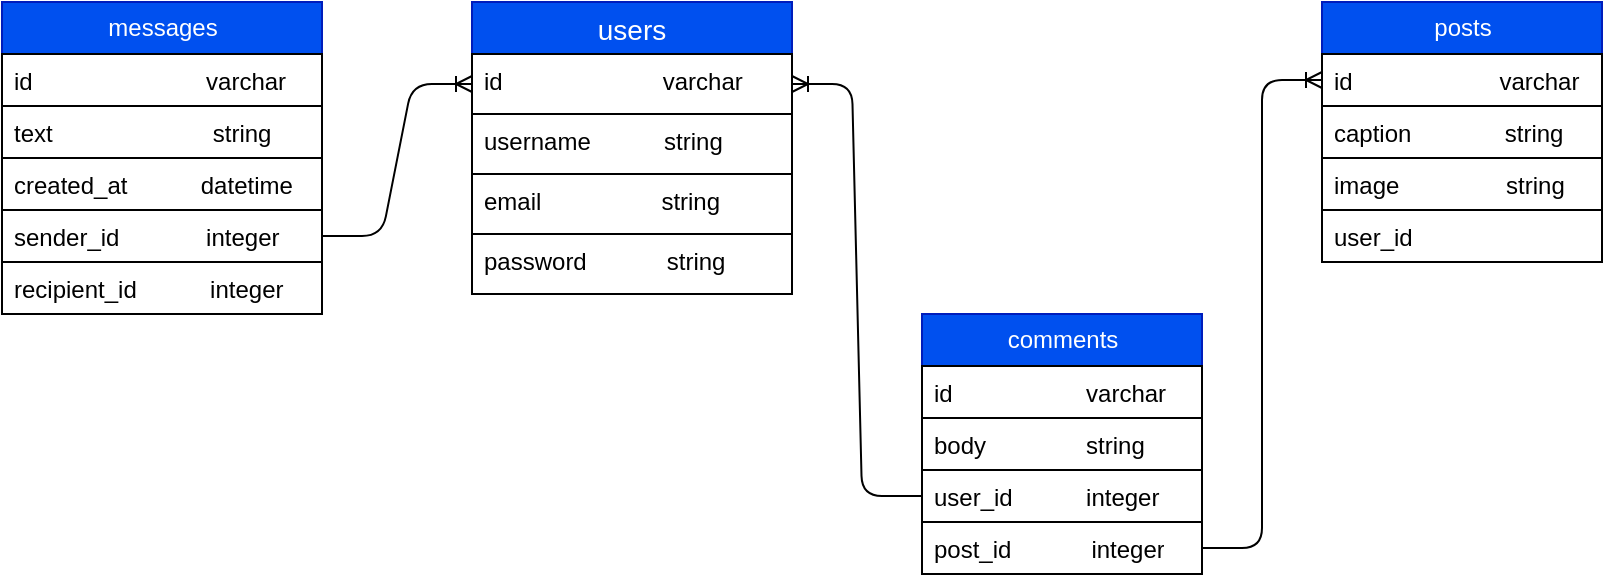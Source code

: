 <mxfile>
    <diagram id="q4yLTsNDpciixKZXwt8E" name="Page-1">
        <mxGraphModel dx="662" dy="384" grid="1" gridSize="10" guides="1" tooltips="1" connect="1" arrows="1" fold="1" page="1" pageScale="1" pageWidth="850" pageHeight="1100" background="none" math="0" shadow="0">
            <root>
                <mxCell id="0"/>
                <mxCell id="1" parent="0"/>
                <mxCell id="62" value="users" style="swimlane;fontStyle=0;childLayout=stackLayout;horizontal=1;startSize=26;horizontalStack=0;resizeParent=1;resizeParentMax=0;resizeLast=0;collapsible=1;marginBottom=0;align=center;fontSize=14;rounded=0;sketch=0;fillColor=#0050ef;fontColor=#ffffff;strokeColor=#001DBC;" parent="1" vertex="1">
                    <mxGeometry x="265" y="80" width="160" height="146" as="geometry"/>
                </mxCell>
                <mxCell id="63" value="id                        varchar" style="text;strokeColor=default;fillColor=none;spacingLeft=4;spacingRight=4;overflow=hidden;rotatable=0;points=[[0,0.5],[1,0.5]];portConstraint=eastwest;fontSize=12;rounded=0;sketch=0;" parent="62" vertex="1">
                    <mxGeometry y="26" width="160" height="30" as="geometry"/>
                </mxCell>
                <mxCell id="64" value="username           string" style="text;strokeColor=default;fillColor=none;spacingLeft=4;spacingRight=4;overflow=hidden;rotatable=0;points=[[0,0.5],[1,0.5]];portConstraint=eastwest;fontSize=12;rounded=0;sketch=0;" parent="62" vertex="1">
                    <mxGeometry y="56" width="160" height="30" as="geometry"/>
                </mxCell>
                <mxCell id="65" value="email                  string" style="text;strokeColor=default;fillColor=none;spacingLeft=4;spacingRight=4;overflow=hidden;rotatable=0;points=[[0,0.5],[1,0.5]];portConstraint=eastwest;fontSize=12;rounded=0;sketch=0;" parent="62" vertex="1">
                    <mxGeometry y="86" width="160" height="30" as="geometry"/>
                </mxCell>
                <mxCell id="66" value="password            string" style="text;strokeColor=default;fillColor=none;spacingLeft=4;spacingRight=4;overflow=hidden;rotatable=0;points=[[0,0.5],[1,0.5]];portConstraint=eastwest;fontSize=12;rounded=0;sketch=0;" parent="62" vertex="1">
                    <mxGeometry y="116" width="160" height="30" as="geometry"/>
                </mxCell>
                <mxCell id="80" style="edgeStyle=none;html=1;exitX=1;exitY=0.25;exitDx=0;exitDy=0;" parent="62" source="62" target="63" edge="1">
                    <mxGeometry relative="1" as="geometry"/>
                </mxCell>
                <mxCell id="68" value="messages" style="swimlane;fontStyle=0;childLayout=stackLayout;horizontal=1;startSize=26;fillColor=#0050ef;horizontalStack=0;resizeParent=1;resizeParentMax=0;resizeLast=0;collapsible=1;marginBottom=0;html=1;rounded=0;sketch=0;fontColor=#ffffff;strokeColor=#001DBC;" parent="1" vertex="1">
                    <mxGeometry x="30" y="80" width="160" height="156" as="geometry"/>
                </mxCell>
                <mxCell id="69" value="id&amp;nbsp; &amp;nbsp; &amp;nbsp; &amp;nbsp; &amp;nbsp; &amp;nbsp; &amp;nbsp; &amp;nbsp; &amp;nbsp; &amp;nbsp; &amp;nbsp; &amp;nbsp; &amp;nbsp; varchar" style="text;strokeColor=default;fillColor=none;align=left;verticalAlign=top;spacingLeft=4;spacingRight=4;overflow=hidden;rotatable=0;points=[[0,0.5],[1,0.5]];portConstraint=eastwest;whiteSpace=wrap;html=1;rounded=0;sketch=0;" parent="68" vertex="1">
                    <mxGeometry y="26" width="160" height="26" as="geometry"/>
                </mxCell>
                <mxCell id="70" value="text&amp;nbsp; &amp;nbsp; &amp;nbsp; &amp;nbsp; &amp;nbsp; &amp;nbsp; &amp;nbsp; &amp;nbsp; &amp;nbsp; &amp;nbsp; &amp;nbsp; &amp;nbsp; string" style="text;strokeColor=default;fillColor=none;align=left;verticalAlign=top;spacingLeft=4;spacingRight=4;overflow=hidden;rotatable=0;points=[[0,0.5],[1,0.5]];portConstraint=eastwest;whiteSpace=wrap;html=1;rounded=0;sketch=0;" parent="68" vertex="1">
                    <mxGeometry y="52" width="160" height="26" as="geometry"/>
                </mxCell>
                <mxCell id="71" value="created_at&amp;nbsp; &amp;nbsp; &amp;nbsp; &amp;nbsp; &amp;nbsp; &amp;nbsp;datetime" style="text;strokeColor=default;fillColor=none;align=left;verticalAlign=top;spacingLeft=4;spacingRight=4;overflow=hidden;rotatable=0;points=[[0,0.5],[1,0.5]];portConstraint=eastwest;whiteSpace=wrap;html=1;rounded=0;sketch=0;" parent="68" vertex="1">
                    <mxGeometry y="78" width="160" height="26" as="geometry"/>
                </mxCell>
                <mxCell id="85" value="sender_id&amp;nbsp; &amp;nbsp; &amp;nbsp; &amp;nbsp; &amp;nbsp; &amp;nbsp; &amp;nbsp;integer" style="text;strokeColor=default;fillColor=none;align=left;verticalAlign=top;spacingLeft=4;spacingRight=4;overflow=hidden;rotatable=0;points=[[0,0.5],[1,0.5]];portConstraint=eastwest;whiteSpace=wrap;html=1;rounded=0;sketch=0;" parent="68" vertex="1">
                    <mxGeometry y="104" width="160" height="26" as="geometry"/>
                </mxCell>
                <mxCell id="86" value="recipient_id&amp;nbsp; &amp;nbsp; &amp;nbsp; &amp;nbsp; &amp;nbsp; &amp;nbsp;integer" style="text;strokeColor=default;fillColor=none;align=left;verticalAlign=top;spacingLeft=4;spacingRight=4;overflow=hidden;rotatable=0;points=[[0,0.5],[1,0.5]];portConstraint=eastwest;whiteSpace=wrap;html=1;rounded=0;sketch=0;" parent="68" vertex="1">
                    <mxGeometry y="130" width="160" height="26" as="geometry"/>
                </mxCell>
                <mxCell id="72" value="posts" style="swimlane;fontStyle=0;childLayout=stackLayout;horizontal=1;startSize=26;fillColor=#0050ef;horizontalStack=0;resizeParent=1;resizeParentMax=0;resizeLast=0;collapsible=1;marginBottom=0;html=1;rounded=0;sketch=0;fontColor=#ffffff;strokeColor=#001DBC;" parent="1" vertex="1">
                    <mxGeometry x="690" y="80" width="140" height="130" as="geometry"/>
                </mxCell>
                <mxCell id="73" value="id&amp;nbsp; &amp;nbsp; &amp;nbsp; &amp;nbsp; &amp;nbsp; &amp;nbsp; &amp;nbsp; &amp;nbsp; &amp;nbsp; &amp;nbsp; &amp;nbsp; varchar" style="text;strokeColor=default;fillColor=none;align=left;verticalAlign=top;spacingLeft=4;spacingRight=4;overflow=hidden;rotatable=0;points=[[0,0.5],[1,0.5]];portConstraint=eastwest;whiteSpace=wrap;html=1;rounded=0;sketch=0;" parent="72" vertex="1">
                    <mxGeometry y="26" width="140" height="26" as="geometry"/>
                </mxCell>
                <mxCell id="74" value="caption&amp;nbsp; &amp;nbsp; &amp;nbsp; &amp;nbsp; &amp;nbsp; &amp;nbsp; &amp;nbsp; string" style="text;strokeColor=default;fillColor=none;align=left;verticalAlign=top;spacingLeft=4;spacingRight=4;overflow=hidden;rotatable=0;points=[[0,0.5],[1,0.5]];portConstraint=eastwest;whiteSpace=wrap;html=1;rounded=0;sketch=0;" parent="72" vertex="1">
                    <mxGeometry y="52" width="140" height="26" as="geometry"/>
                </mxCell>
                <mxCell id="75" value="image&amp;nbsp; &amp;nbsp; &amp;nbsp; &amp;nbsp; &amp;nbsp; &amp;nbsp; &amp;nbsp; &amp;nbsp; string" style="text;strokeColor=default;fillColor=none;align=left;verticalAlign=top;spacingLeft=4;spacingRight=4;overflow=hidden;rotatable=0;points=[[0,0.5],[1,0.5]];portConstraint=eastwest;whiteSpace=wrap;html=1;rounded=0;sketch=0;" parent="72" vertex="1">
                    <mxGeometry y="78" width="140" height="26" as="geometry"/>
                </mxCell>
                <mxCell id="81" value="user_id" style="text;strokeColor=default;fillColor=none;align=left;verticalAlign=top;spacingLeft=4;spacingRight=4;overflow=hidden;rotatable=0;points=[[0,0.5],[1,0.5]];portConstraint=eastwest;whiteSpace=wrap;html=1;rounded=0;sketch=0;" parent="72" vertex="1">
                    <mxGeometry y="104" width="140" height="26" as="geometry"/>
                </mxCell>
                <mxCell id="76" value="comments" style="swimlane;fontStyle=0;childLayout=stackLayout;horizontal=1;startSize=26;fillColor=#0050ef;horizontalStack=0;resizeParent=1;resizeParentMax=0;resizeLast=0;collapsible=1;marginBottom=0;html=1;rounded=0;sketch=0;fontColor=#ffffff;strokeColor=#001DBC;" parent="1" vertex="1">
                    <mxGeometry x="490" y="236" width="140" height="130" as="geometry"/>
                </mxCell>
                <mxCell id="77" value="id&amp;nbsp; &amp;nbsp; &amp;nbsp; &amp;nbsp; &amp;nbsp; &amp;nbsp; &amp;nbsp; &amp;nbsp; &amp;nbsp; &amp;nbsp; varchar" style="text;strokeColor=default;fillColor=none;align=left;verticalAlign=top;spacingLeft=4;spacingRight=4;overflow=hidden;rotatable=0;points=[[0,0.5],[1,0.5]];portConstraint=eastwest;whiteSpace=wrap;html=1;rounded=0;sketch=0;" parent="76" vertex="1">
                    <mxGeometry y="26" width="140" height="26" as="geometry"/>
                </mxCell>
                <mxCell id="78" value="body&amp;nbsp; &amp;nbsp; &amp;nbsp; &amp;nbsp; &amp;nbsp; &amp;nbsp; &amp;nbsp; &amp;nbsp;string" style="text;strokeColor=default;fillColor=none;align=left;verticalAlign=top;spacingLeft=4;spacingRight=4;overflow=hidden;rotatable=0;points=[[0,0.5],[1,0.5]];portConstraint=eastwest;whiteSpace=wrap;html=1;rounded=0;sketch=0;" parent="76" vertex="1">
                    <mxGeometry y="52" width="140" height="26" as="geometry"/>
                </mxCell>
                <mxCell id="79" value="user_id&amp;nbsp; &amp;nbsp; &amp;nbsp; &amp;nbsp; &amp;nbsp; &amp;nbsp;integer" style="text;strokeColor=default;fillColor=none;align=left;verticalAlign=top;spacingLeft=4;spacingRight=4;overflow=hidden;rotatable=0;points=[[0,0.5],[1,0.5]];portConstraint=eastwest;whiteSpace=wrap;html=1;rounded=0;sketch=0;" parent="76" vertex="1">
                    <mxGeometry y="78" width="140" height="26" as="geometry"/>
                </mxCell>
                <mxCell id="87" value="post_id&amp;nbsp; &amp;nbsp; &amp;nbsp; &amp;nbsp; &amp;nbsp; &amp;nbsp; integer" style="text;strokeColor=default;fillColor=none;align=left;verticalAlign=top;spacingLeft=4;spacingRight=4;overflow=hidden;rotatable=0;points=[[0,0.5],[1,0.5]];portConstraint=eastwest;whiteSpace=wrap;html=1;rounded=0;sketch=0;" parent="76" vertex="1">
                    <mxGeometry y="104" width="140" height="26" as="geometry"/>
                </mxCell>
                <mxCell id="90" value="" style="edgeStyle=entityRelationEdgeStyle;fontSize=12;html=1;endArrow=ERoneToMany;entryX=0;entryY=0.5;entryDx=0;entryDy=0;" parent="1" source="85" target="63" edge="1">
                    <mxGeometry width="100" height="100" relative="1" as="geometry">
                        <mxPoint x="70" y="270" as="sourcePoint"/>
                        <mxPoint x="170" y="170" as="targetPoint"/>
                    </mxGeometry>
                </mxCell>
                <mxCell id="91" value="" style="edgeStyle=entityRelationEdgeStyle;fontSize=12;html=1;endArrow=ERoneToMany;entryX=1;entryY=0.5;entryDx=0;entryDy=0;" parent="1" source="79" target="63" edge="1">
                    <mxGeometry width="100" height="100" relative="1" as="geometry">
                        <mxPoint x="390" y="270" as="sourcePoint"/>
                        <mxPoint x="490" y="170" as="targetPoint"/>
                    </mxGeometry>
                </mxCell>
                <mxCell id="92" value="" style="edgeStyle=entityRelationEdgeStyle;fontSize=12;html=1;endArrow=ERoneToMany;entryX=0;entryY=0.5;entryDx=0;entryDy=0;" parent="1" source="87" target="73" edge="1">
                    <mxGeometry width="100" height="100" relative="1" as="geometry">
                        <mxPoint x="390" y="270" as="sourcePoint"/>
                        <mxPoint x="490" y="170" as="targetPoint"/>
                    </mxGeometry>
                </mxCell>
            </root>
        </mxGraphModel>
    </diagram>
</mxfile>